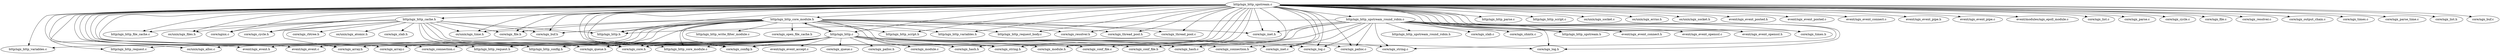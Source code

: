 digraph G {
"http/ngx_http_upstream.c" -> "http/ngx_http_upstream_round_robin.c"
"http/ngx_http_upstream.c" -> "http/ngx_http_core_module.h"
"http/ngx_http_upstream.c" -> "http/ngx_http_cache.h"
"http/ngx_http_upstream.c" -> "http/ngx_http.c"
"http/ngx_http_upstream.c" -> "http/ngx_http_script.h"
"http/ngx_http_upstream.c" -> "http/ngx_http_variables.c"
"http/ngx_http_upstream.c" -> "http/ngx_http.h"
"http/ngx_http_upstream.c" -> "http/ngx_http_request.c"
"http/ngx_http_upstream.c" -> "http/ngx_http_core_module.c"
"http/ngx_http_upstream.c" -> "http/ngx_http_parse.c"
"http/ngx_http_upstream.c" -> "http/ngx_http_request.h"
"http/ngx_http_upstream.c" -> "http/ngx_http_config.h"
"http/ngx_http_upstream.c" -> "http/ngx_http_variables.h"
"http/ngx_http_upstream.c" -> "http/ngx_http_script.c"
"http/ngx_http_upstream.c" -> "http/ngx_http_upstream.h"
"http/ngx_http_upstream.c" -> "http/ngx_http_request_body.c"
"http/ngx_http_upstream.c" -> "http/ngx_http_file_cache.c"
"http/ngx_http_upstream.c" -> "os/unix/ngx_files.h"
"http/ngx_http_upstream.c" -> "os/unix/ngx_socket.c"
"http/ngx_http_upstream.c" -> "os/unix/ngx_errno.h"
"http/ngx_http_upstream.c" -> "os/unix/ngx_socket.h"
"http/ngx_http_upstream.c" -> "os/unix/ngx_alloc.c"
"http/ngx_http_upstream.c" -> "os/unix/ngx_time.h"
"http/ngx_http_upstream.c" -> "event/ngx_event_posted.h"
"http/ngx_http_upstream.c" -> "event/ngx_event_posted.c"
"http/ngx_http_upstream.c" -> "event/ngx_event_connect.c"
"http/ngx_http_upstream.c" -> "event/ngx_event.h"
"http/ngx_http_upstream.c" -> "event/ngx_event_connect.h"
"http/ngx_http_upstream.c" -> "event/ngx_event_pipe.h"
"http/ngx_http_upstream.c" -> "event/ngx_event_openssl.c"
"http/ngx_http_upstream.c" -> "event/ngx_event_openssl.h"
"http/ngx_http_upstream.c" -> "event/ngx_event_pipe.c"
"http/ngx_http_upstream.c" -> "event/ngx_event.c"
"http/ngx_http_upstream.c" -> "event/modules/ngx_epoll_module.c"
"http/ngx_http_upstream.c" -> "core/ngx_array.c"
"http/ngx_http_upstream.c" -> "core/ngx_connection.c"
"http/ngx_http_upstream.c" -> "core/ngx_array.h"
"http/ngx_http_upstream.c" -> "core/ngx_resolver.h"
"http/ngx_http_upstream.c" -> "core/nginx.c"
"http/ngx_http_upstream.c" -> "core/ngx_module.h"
"http/ngx_http_upstream.c" -> "core/ngx_file.h"
"http/ngx_http_upstream.c" -> "core/ngx_list.c"
"http/ngx_http_upstream.c" -> "core/ngx_hash.h"
"http/ngx_http_upstream.c" -> "core/ngx_parse.c"
"http/ngx_http_upstream.c" -> "core/ngx_core.h"
"http/ngx_http_upstream.c" -> "core/ngx_cycle.c"
"http/ngx_http_upstream.c" -> "core/ngx_conf_file.c"
"http/ngx_http_upstream.c" -> "core/ngx_inet.c"
"http/ngx_http_upstream.c" -> "core/ngx_buf.h"
"http/ngx_http_upstream.c" -> "core/ngx_log.c"
"http/ngx_http_upstream.c" -> "core/ngx_config.h"
"http/ngx_http_upstream.c" -> "core/ngx_times.h"
"http/ngx_http_upstream.c" -> "core/ngx_string.h"
"http/ngx_http_upstream.c" -> "core/ngx_conf_file.h"
"http/ngx_http_upstream.c" -> "core/ngx_cycle.h"
"http/ngx_http_upstream.c" -> "core/ngx_palloc.c"
"http/ngx_http_upstream.c" -> "core/ngx_file.c"
"http/ngx_http_upstream.c" -> "core/ngx_resolver.c"
"http/ngx_http_upstream.c" -> "core/ngx_thread_pool.h"
"http/ngx_http_upstream.c" -> "core/ngx_output_chain.c"
"http/ngx_http_upstream.c" -> "core/ngx_log.h"
"http/ngx_http_upstream.c" -> "core/ngx_hash.c"
"http/ngx_http_upstream.c" -> "core/ngx_times.c"
"http/ngx_http_upstream.c" -> "core/ngx_parse_time.c"
"http/ngx_http_upstream.c" -> "core/ngx_list.h"
"http/ngx_http_upstream.c" -> "core/ngx_inet.h"
"http/ngx_http_upstream.c" -> "core/ngx_connection.h"
"http/ngx_http_upstream.c" -> "core/ngx_buf.c"
"http/ngx_http_upstream.c" -> "core/ngx_thread_pool.c"
"http/ngx_http_upstream.c" -> "core/ngx_string.c"
"http/ngx_http_upstream_round_robin.c" -> "http/ngx_http.h"
"http/ngx_http_upstream_round_robin.c" -> "http/ngx_http_upstream_round_robin.h"
"http/ngx_http_upstream_round_robin.c" -> "http/ngx_http_upstream.h"
"http/ngx_http_upstream_round_robin.c" -> "event/ngx_event_connect.h"
"http/ngx_http_upstream_round_robin.c" -> "event/ngx_event_openssl.c"
"http/ngx_http_upstream_round_robin.c" -> "event/ngx_event_openssl.h"
"http/ngx_http_upstream_round_robin.c" -> "core/ngx_core.h"
"http/ngx_http_upstream_round_robin.c" -> "core/ngx_inet.c"
"http/ngx_http_upstream_round_robin.c" -> "core/ngx_log.c"
"http/ngx_http_upstream_round_robin.c" -> "core/ngx_config.h"
"http/ngx_http_upstream_round_robin.c" -> "core/ngx_times.h"
"http/ngx_http_upstream_round_robin.c" -> "core/ngx_string.h"
"http/ngx_http_upstream_round_robin.c" -> "core/ngx_palloc.c"
"http/ngx_http_upstream_round_robin.c" -> "core/ngx_slab.c"
"http/ngx_http_upstream_round_robin.c" -> "core/ngx_log.h"
"http/ngx_http_upstream_round_robin.c" -> "core/ngx_shmtx.c"
"http/ngx_http_upstream_round_robin.c" -> "core/ngx_inet.h"
"http/ngx_http_upstream_round_robin.c" -> "core/ngx_string.c"
"http/ngx_http_core_module.h" -> "http/ngx_http.c"
"http/ngx_http_core_module.h" -> "http/ngx_http_script.h"
"http/ngx_http_core_module.h" -> "http/ngx_http.h"
"http/ngx_http_core_module.h" -> "http/ngx_http_core_module.c"
"http/ngx_http_core_module.h" -> "http/ngx_http_request.h"
"http/ngx_http_core_module.h" -> "http/ngx_http_config.h"
"http/ngx_http_core_module.h" -> "http/ngx_http_variables.h"
"http/ngx_http_core_module.h" -> "http/ngx_http_write_filter_module.c"
"http/ngx_http_core_module.h" -> "http/ngx_http_request_body.c"
"http/ngx_http_core_module.h" -> "os/unix/ngx_time.h"
"http/ngx_http_core_module.h" -> "core/ngx_array.h"
"http/ngx_http_core_module.h" -> "core/ngx_resolver.h"
"http/ngx_http_core_module.h" -> "core/ngx_file.h"
"http/ngx_http_core_module.h" -> "core/ngx_hash.h"
"http/ngx_http_core_module.h" -> "core/ngx_core.h"
"http/ngx_http_core_module.h" -> "core/ngx_buf.h"
"http/ngx_http_core_module.h" -> "core/ngx_config.h"
"http/ngx_http_core_module.h" -> "core/ngx_queue.h"
"http/ngx_http_core_module.h" -> "core/ngx_string.h"
"http/ngx_http_core_module.h" -> "core/ngx_thread_pool.h"
"http/ngx_http_core_module.h" -> "core/ngx_inet.h"
"http/ngx_http_core_module.h" -> "core/ngx_open_file_cache.h"
"http/ngx_http_core_module.h" -> "core/ngx_thread_pool.c"
"http/ngx_http_cache.h" -> "http/ngx_http.h"
"http/ngx_http_cache.h" -> "http/ngx_http_file_cache.c"
"http/ngx_http_cache.h" -> "os/unix/ngx_files.h"
"http/ngx_http_cache.h" -> "os/unix/ngx_atomic.h"
"http/ngx_http_cache.h" -> "os/unix/ngx_time.h"
"http/ngx_http_cache.h" -> "core/ngx_array.h"
"http/ngx_http_cache.h" -> "core/nginx.c"
"http/ngx_http_cache.h" -> "core/ngx_file.h"
"http/ngx_http_cache.h" -> "core/ngx_slab.h"
"http/ngx_http_cache.h" -> "core/ngx_core.h"
"http/ngx_http_cache.h" -> "core/ngx_buf.h"
"http/ngx_http_cache.h" -> "core/ngx_rbtree.h"
"http/ngx_http_cache.h" -> "core/ngx_config.h"
"http/ngx_http_cache.h" -> "core/ngx_queue.h"
"http/ngx_http_cache.h" -> "core/ngx_string.h"
"http/ngx_http_cache.h" -> "core/ngx_cycle.h"
"http/ngx_http.c" -> "http/ngx_http_core_module.h"
"http/ngx_http.c" -> "http/ngx_http_variables.c"
"http/ngx_http.c" -> "http/ngx_http_request.c"
"http/ngx_http.c" -> "http/ngx_http_core_module.c"
"http/ngx_http.c" -> "http/ngx_http_request.h"
"http/ngx_http.c" -> "http/ngx_http_config.h"
"http/ngx_http.c" -> "os/unix/ngx_alloc.c"
"http/ngx_http.c" -> "event/ngx_event.h"
"http/ngx_http.c" -> "event/ngx_event.c"
"http/ngx_http.c" -> "event/ngx_event_accept.c"
"http/ngx_http.c" -> "core/ngx_queue.c"
"http/ngx_http.c" -> "core/ngx_array.c"
"http/ngx_http.c" -> "core/ngx_connection.c"
"http/ngx_http.c" -> "core/ngx_array.h"
"http/ngx_http.c" -> "core/ngx_module.h"
"http/ngx_http.c" -> "core/ngx_hash.h"
"http/ngx_http.c" -> "core/ngx_core.h"
"http/ngx_http.c" -> "core/ngx_conf_file.c"
"http/ngx_http.c" -> "core/ngx_inet.c"
"http/ngx_http.c" -> "core/ngx_palloc.h"
"http/ngx_http.c" -> "core/ngx_log.c"
"http/ngx_http.c" -> "core/ngx_config.h"
"http/ngx_http.c" -> "core/ngx_queue.h"
"http/ngx_http.c" -> "core/ngx_string.h"
"http/ngx_http.c" -> "core/ngx_conf_file.h"
"http/ngx_http.c" -> "core/ngx_module.c"
"http/ngx_http.c" -> "core/ngx_palloc.c"
"http/ngx_http.c" -> "core/ngx_log.h"
"http/ngx_http.c" -> "core/ngx_hash.c"
"http/ngx_http.c" -> "core/ngx_connection.h"
"http/ngx_http.c" -> "core/ngx_string.c"
}